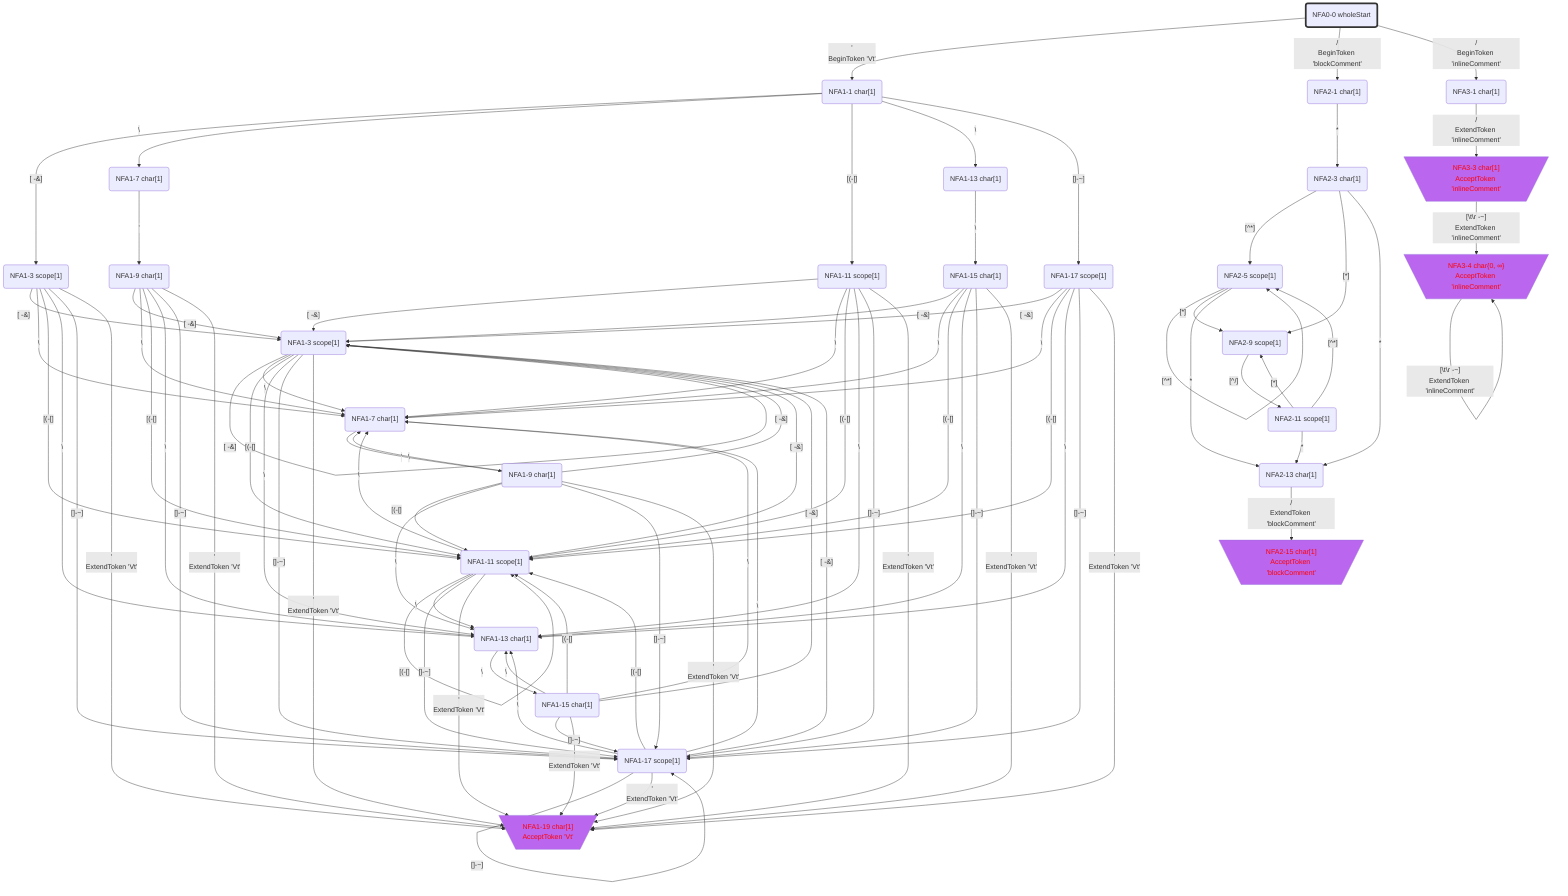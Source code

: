flowchart
classDef c0001 color:#FF0000;
classDef c0010 stroke-dasharray: 10 10;
classDef c0011 stroke-dasharray: 10 10,color:#FF0000;
classDef c0100 fill:#BB66EE;
classDef c0101 fill:#BB66EE,color:#FF0000;
classDef c0110 fill:#BB66EE,stroke-dasharray: 10 10;
classDef c0111 fill:#BB66EE,stroke-dasharray: 10 10,color:#FF0000;
classDef c1000 stroke:#333,stroke-width:4px;
classDef c1001 stroke:#333,stroke-width:4px,color:#FF0000;
classDef c1010 stroke:#333,stroke-width:4px,stroke-dasharray: 10 10;
classDef c1011 stroke:#333,stroke-width:4px,stroke-dasharray: 10 10,color:#FF0000;
classDef c1100 stroke:#333,stroke-width:4px,fill:#BB66EE;
classDef c1101 stroke:#333,stroke-width:4px,fill:#BB66EE,color:#FF0000;
classDef c1110 stroke:#333,stroke-width:4px,fill:#BB66EE,stroke-dasharray: 10 10;
classDef c1111 stroke:#333,stroke-width:4px,fill:#BB66EE,stroke-dasharray: 10 10,color:#FF0000;
NFA0_0_61883722("NFA0-0 wholeStart")
class NFA0_0_61883722 c1000;
NFA1_1_20082593("NFA1-1 char[1]")
NFA2_1_46525609("NFA2-1 char[1]")
NFA3_1_16077300("NFA3-1 char[1]")
NFA1_3_27192961("NFA1-3 scope[1]")
NFA1_7_10477980("NFA1-7 char[1]")
NFA1_11_43410060("NFA1-11 scope[1]")
NFA1_13_55146222("NFA1-13 char[1]")
NFA1_17_26553952("NFA1-17 scope[1]")
NFA2_3_64980542("NFA2-3 char[1]")
NFA3_3_37658979[\"NFA3-3 char[1]
AcceptToken 'inlineComment'"/]
class NFA3_3_37658979 c0101;
NFA1_3_30478473("NFA1-3 scope[1]")
NFA1_7_3386497("NFA1-7 char[1]")
NFA1_11_5870806("NFA1-11 scope[1]")
NFA1_13_52837255("NFA1-13 char[1]")
NFA1_17_5773255("NFA1-17 scope[1]")
NFA1_19_51959302[\"NFA1-19 char[1]
AcceptToken 'Vt'"/]
class NFA1_19_51959302 c0101;
NFA1_9_19618454("NFA1-9 char[1]")
NFA1_15_42348363("NFA1-15 char[1]")
NFA2_5_28932512("NFA2-5 scope[1]")
NFA2_9_47953966("NFA2-9 scope[1]")
NFA2_13_59066022("NFA2-13 char[1]")
NFA3_4_61832151[\"NFA3-4 char{0, ∞}
AcceptToken 'inlineComment'"/]
class NFA3_4_61832151 c0101;
NFA1_9_7665379("NFA1-9 char[1]")
NFA1_15_1879552("NFA1-15 char[1]")
NFA2_11_16915976("NFA2-11 scope[1]")
NFA2_15_45590951[\"NFA2-15 char[1]
AcceptToken 'blockComment'"/]
class NFA2_15_45590951 c0101;
NFA0_0_61883722 -->|"'
BeginToken 'Vt'"|NFA1_1_20082593
NFA0_0_61883722 -->|"/
BeginToken 'blockComment'"|NFA2_1_46525609
NFA0_0_61883722 -->|"/
BeginToken 'inlineComment'"|NFA3_1_16077300
NFA1_1_20082593 -->|"[#32;-&]"|NFA1_3_27192961
NFA1_1_20082593 -->|"#92;"|NFA1_7_10477980
NFA1_1_20082593 -->|"[(-[]"|NFA1_11_43410060
NFA1_1_20082593 -->|"#92;"|NFA1_13_55146222
NFA1_1_20082593 -->|"[]-~]"|NFA1_17_26553952
NFA2_1_46525609 -->|"*"|NFA2_3_64980542
NFA3_1_16077300 -->|"/
ExtendToken 'inlineComment'"|NFA3_3_37658979
NFA1_3_27192961 -->|"[#32;-&]"|NFA1_3_30478473
NFA1_3_27192961 -->|"#92;"|NFA1_7_3386497
NFA1_3_27192961 -->|"[(-[]"|NFA1_11_5870806
NFA1_3_27192961 -->|"#92;"|NFA1_13_52837255
NFA1_3_27192961 -->|"[]-~]"|NFA1_17_5773255
NFA1_3_27192961 -->|"'
ExtendToken 'Vt'"|NFA1_19_51959302
NFA1_7_10477980 -->|"'"|NFA1_9_19618454
NFA1_11_43410060 -->|"[#32;-&]"|NFA1_3_30478473
NFA1_11_43410060 -->|"#92;"|NFA1_7_3386497
NFA1_11_43410060 -->|"[(-[]"|NFA1_11_5870806
NFA1_11_43410060 -->|"#92;"|NFA1_13_52837255
NFA1_11_43410060 -->|"[]-~]"|NFA1_17_5773255
NFA1_11_43410060 -->|"'
ExtendToken 'Vt'"|NFA1_19_51959302
NFA1_13_55146222 -->|"#92;"|NFA1_15_42348363
NFA1_17_26553952 -->|"[#32;-&]"|NFA1_3_30478473
NFA1_17_26553952 -->|"#92;"|NFA1_7_3386497
NFA1_17_26553952 -->|"[(-[]"|NFA1_11_5870806
NFA1_17_26553952 -->|"#92;"|NFA1_13_52837255
NFA1_17_26553952 -->|"[]-~]"|NFA1_17_5773255
NFA1_17_26553952 -->|"'
ExtendToken 'Vt'"|NFA1_19_51959302
NFA2_3_64980542 -->|"[^*]"|NFA2_5_28932512
NFA2_3_64980542 -->|"[*]"|NFA2_9_47953966
NFA2_3_64980542 -->|"*"|NFA2_13_59066022
NFA3_3_37658979 -->|"[#92;t#92;r#32;-~]
ExtendToken 'inlineComment'"|NFA3_4_61832151
NFA1_3_30478473 -->|"[#32;-&]"|NFA1_3_30478473
NFA1_3_30478473 -->|"#92;"|NFA1_7_3386497
NFA1_3_30478473 -->|"[(-[]"|NFA1_11_5870806
NFA1_3_30478473 -->|"#92;"|NFA1_13_52837255
NFA1_3_30478473 -->|"[]-~]"|NFA1_17_5773255
NFA1_3_30478473 -->|"'
ExtendToken 'Vt'"|NFA1_19_51959302
NFA1_7_3386497 -->|"'"|NFA1_9_7665379
NFA1_11_5870806 -->|"[#32;-&]"|NFA1_3_30478473
NFA1_11_5870806 -->|"#92;"|NFA1_7_3386497
NFA1_11_5870806 -->|"[(-[]"|NFA1_11_5870806
NFA1_11_5870806 -->|"#92;"|NFA1_13_52837255
NFA1_11_5870806 -->|"[]-~]"|NFA1_17_5773255
NFA1_11_5870806 -->|"'
ExtendToken 'Vt'"|NFA1_19_51959302
NFA1_13_52837255 -->|"#92;"|NFA1_15_1879552
NFA1_17_5773255 -->|"[#32;-&]"|NFA1_3_30478473
NFA1_17_5773255 -->|"#92;"|NFA1_7_3386497
NFA1_17_5773255 -->|"[(-[]"|NFA1_11_5870806
NFA1_17_5773255 -->|"#92;"|NFA1_13_52837255
NFA1_17_5773255 -->|"[]-~]"|NFA1_17_5773255
NFA1_17_5773255 -->|"'
ExtendToken 'Vt'"|NFA1_19_51959302
NFA1_9_19618454 -->|"[#32;-&]"|NFA1_3_30478473
NFA1_9_19618454 -->|"#92;"|NFA1_7_3386497
NFA1_9_19618454 -->|"[(-[]"|NFA1_11_5870806
NFA1_9_19618454 -->|"#92;"|NFA1_13_52837255
NFA1_9_19618454 -->|"[]-~]"|NFA1_17_5773255
NFA1_9_19618454 -->|"'
ExtendToken 'Vt'"|NFA1_19_51959302
NFA1_15_42348363 -->|"[#32;-&]"|NFA1_3_30478473
NFA1_15_42348363 -->|"#92;"|NFA1_7_3386497
NFA1_15_42348363 -->|"[(-[]"|NFA1_11_5870806
NFA1_15_42348363 -->|"#92;"|NFA1_13_52837255
NFA1_15_42348363 -->|"[]-~]"|NFA1_17_5773255
NFA1_15_42348363 -->|"'
ExtendToken 'Vt'"|NFA1_19_51959302
NFA2_5_28932512 -->|"[^*]"|NFA2_5_28932512
NFA2_5_28932512 -->|"[*]"|NFA2_9_47953966
NFA2_5_28932512 -->|"*"|NFA2_13_59066022
NFA2_9_47953966 -->|"[^/]"|NFA2_11_16915976
NFA2_13_59066022 -->|"/
ExtendToken 'blockComment'"|NFA2_15_45590951
NFA3_4_61832151 -->|"[#92;t#92;r#32;-~]
ExtendToken 'inlineComment'"|NFA3_4_61832151
NFA1_9_7665379 -->|"[#32;-&]"|NFA1_3_30478473
NFA1_9_7665379 -->|"#92;"|NFA1_7_3386497
NFA1_9_7665379 -->|"[(-[]"|NFA1_11_5870806
NFA1_9_7665379 -->|"#92;"|NFA1_13_52837255
NFA1_9_7665379 -->|"[]-~]"|NFA1_17_5773255
NFA1_9_7665379 -->|"'
ExtendToken 'Vt'"|NFA1_19_51959302
NFA1_15_1879552 -->|"[#32;-&]"|NFA1_3_30478473
NFA1_15_1879552 -->|"#92;"|NFA1_7_3386497
NFA1_15_1879552 -->|"[(-[]"|NFA1_11_5870806
NFA1_15_1879552 -->|"#92;"|NFA1_13_52837255
NFA1_15_1879552 -->|"[]-~]"|NFA1_17_5773255
NFA1_15_1879552 -->|"'
ExtendToken 'Vt'"|NFA1_19_51959302
NFA2_11_16915976 -->|"[^*]"|NFA2_5_28932512
NFA2_11_16915976 -->|"[*]"|NFA2_9_47953966
NFA2_11_16915976 -->|"*"|NFA2_13_59066022